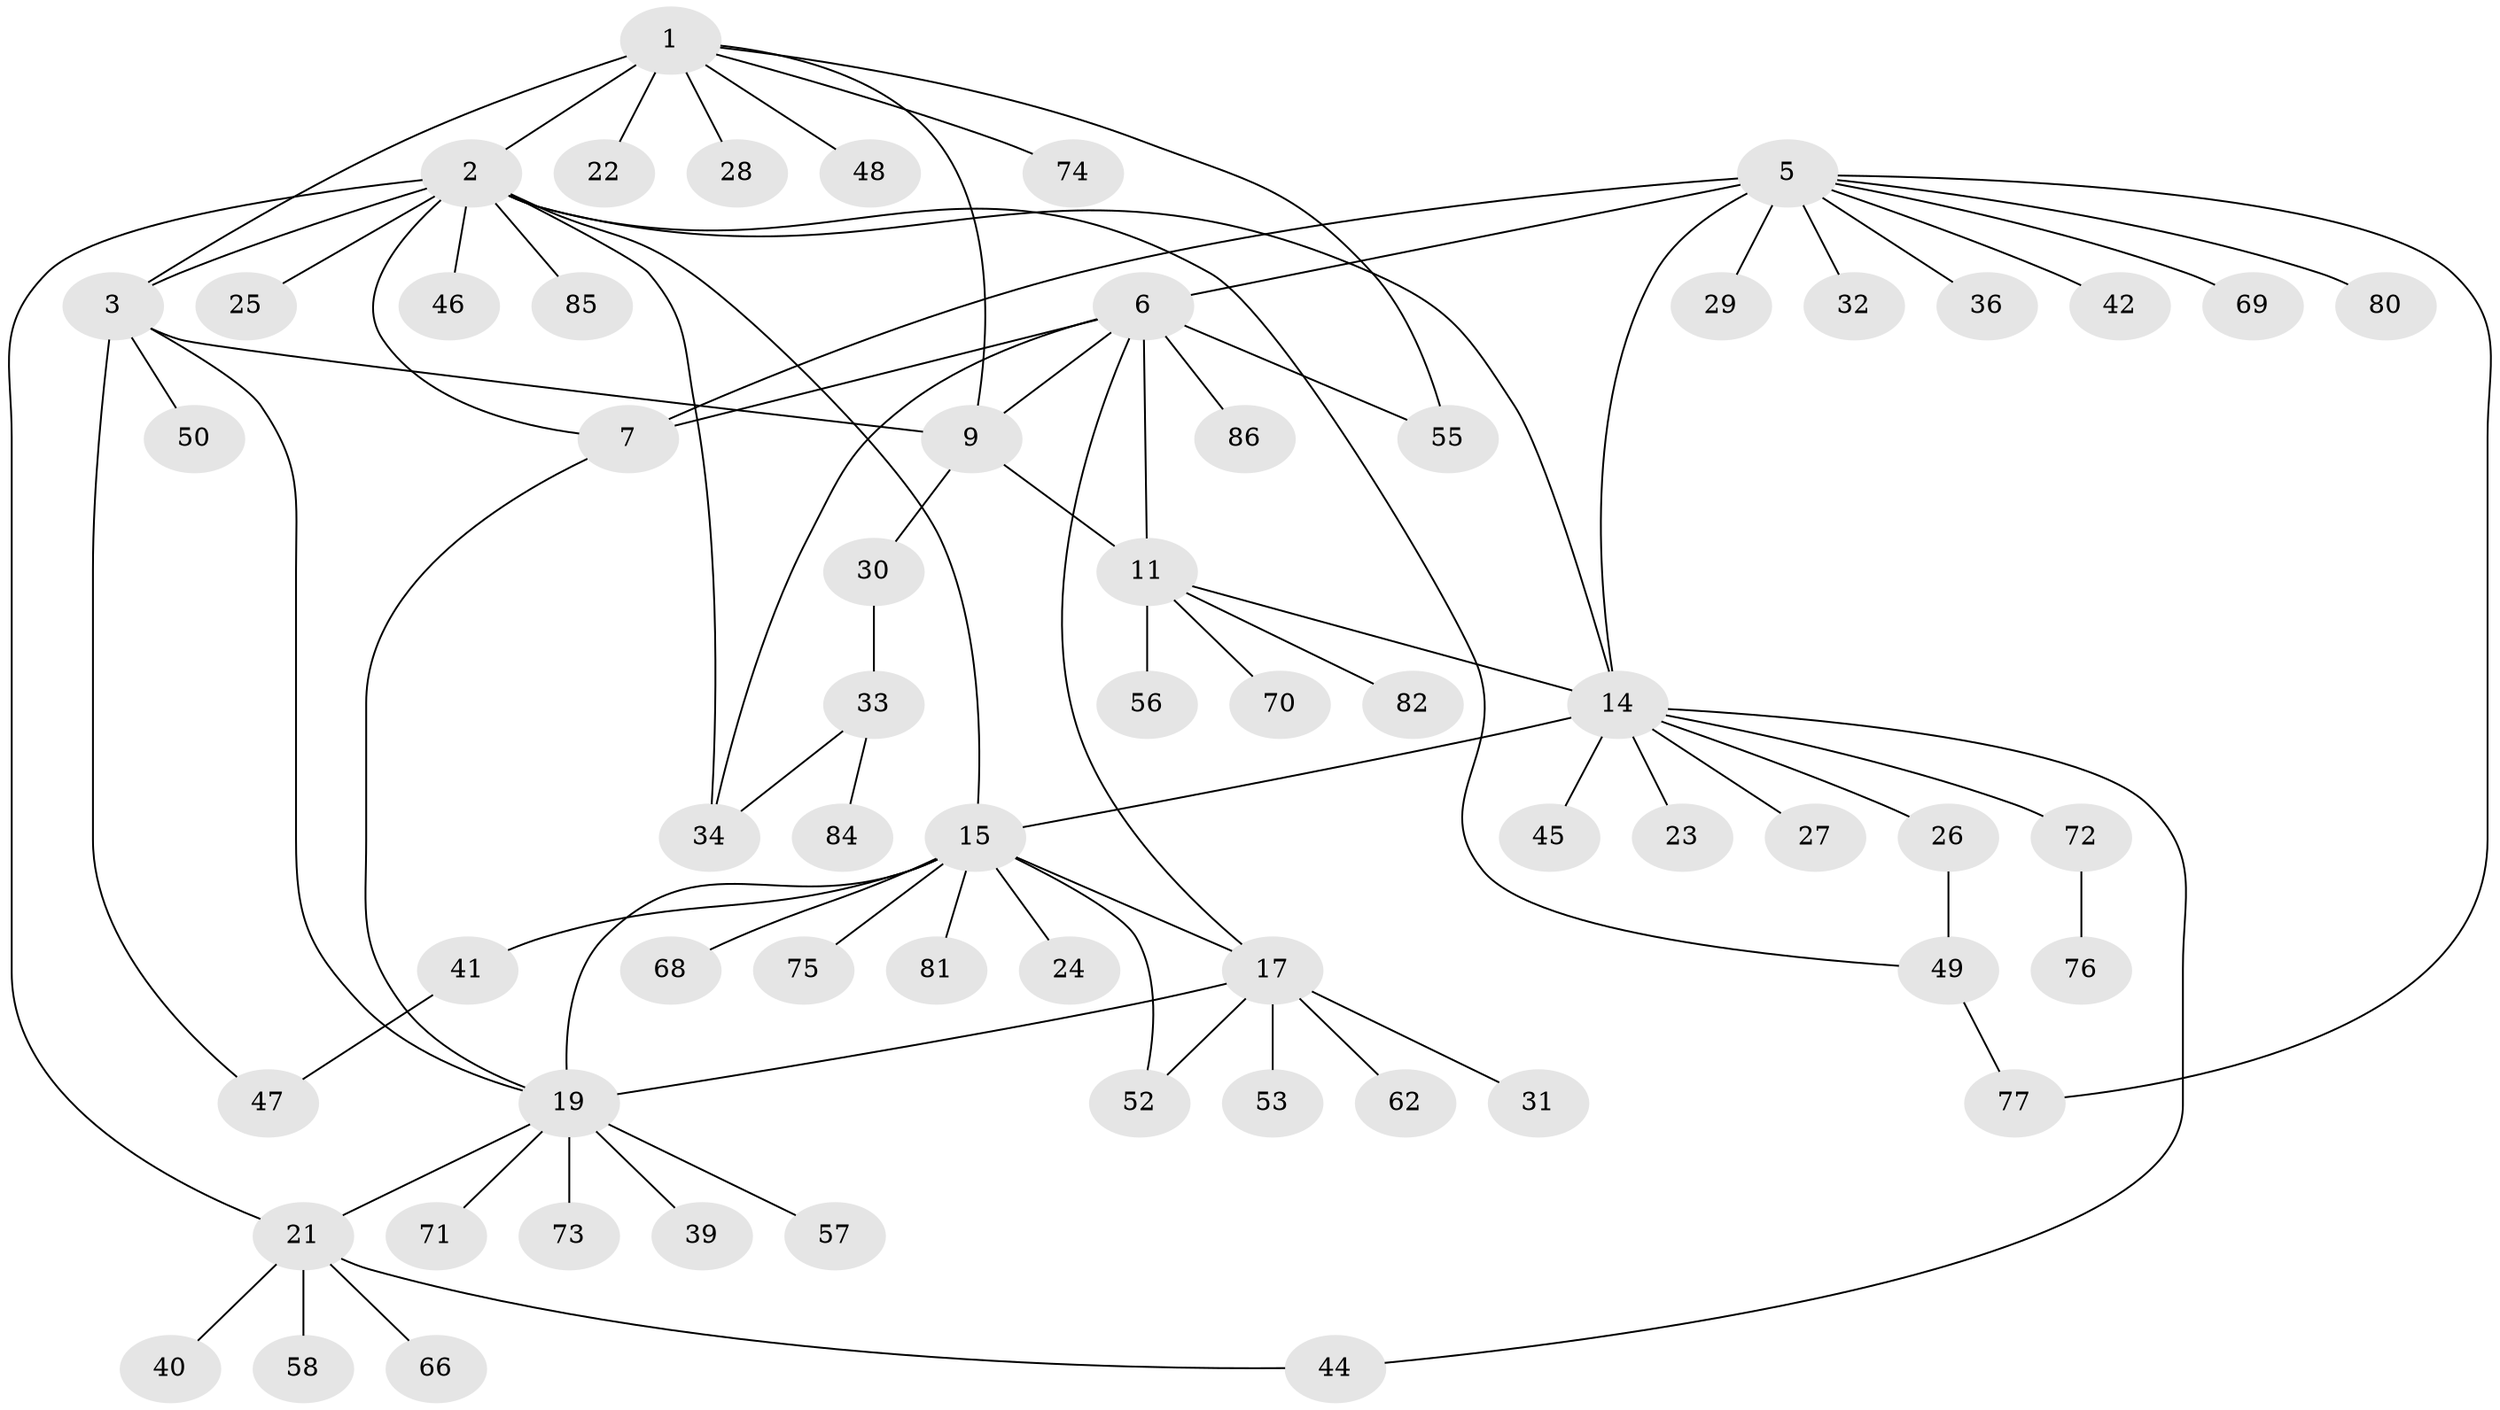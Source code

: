 // Generated by graph-tools (version 1.1) at 2025/52/02/27/25 19:52:18]
// undirected, 62 vertices, 82 edges
graph export_dot {
graph [start="1"]
  node [color=gray90,style=filled];
  1 [super="+4"];
  2 [super="+13"];
  3 [super="+61"];
  5 [super="+8"];
  6 [super="+10"];
  7 [super="+51"];
  9 [super="+78"];
  11 [super="+12"];
  14 [super="+16"];
  15 [super="+20"];
  17 [super="+18"];
  19 [super="+35"];
  21 [super="+38"];
  22 [super="+79"];
  23;
  24;
  25;
  26;
  27 [super="+63"];
  28 [super="+59"];
  29;
  30 [super="+43"];
  31;
  32;
  33 [super="+37"];
  34;
  36;
  39;
  40;
  41;
  42;
  44;
  45 [super="+65"];
  46;
  47 [super="+64"];
  48;
  49 [super="+60"];
  50;
  52 [super="+54"];
  53;
  55 [super="+67"];
  56;
  57;
  58;
  62;
  66;
  68;
  69;
  70 [super="+83"];
  71;
  72;
  73;
  74;
  75;
  76;
  77;
  80;
  81;
  82;
  84;
  85;
  86;
  1 -- 2 [weight=2];
  1 -- 3 [weight=2];
  1 -- 28;
  1 -- 48;
  1 -- 22;
  1 -- 55;
  1 -- 9;
  1 -- 74;
  2 -- 3;
  2 -- 7;
  2 -- 21;
  2 -- 25;
  2 -- 34;
  2 -- 85;
  2 -- 14 [weight=2];
  2 -- 46;
  2 -- 15;
  2 -- 49;
  3 -- 19;
  3 -- 50;
  3 -- 9;
  3 -- 47;
  5 -- 6 [weight=2];
  5 -- 7 [weight=2];
  5 -- 14;
  5 -- 42;
  5 -- 69;
  5 -- 77;
  5 -- 32;
  5 -- 80;
  5 -- 36;
  5 -- 29;
  6 -- 7;
  6 -- 34;
  6 -- 86;
  6 -- 17;
  6 -- 55;
  6 -- 9;
  6 -- 11 [weight=2];
  7 -- 19;
  9 -- 11 [weight=2];
  9 -- 30;
  11 -- 70;
  11 -- 82;
  11 -- 56;
  11 -- 14;
  14 -- 15 [weight=2];
  14 -- 27;
  14 -- 44;
  14 -- 45;
  14 -- 23;
  14 -- 72;
  14 -- 26;
  15 -- 41;
  15 -- 68;
  15 -- 81;
  15 -- 17 [weight=2];
  15 -- 19;
  15 -- 24;
  15 -- 75;
  15 -- 52;
  17 -- 19 [weight=2];
  17 -- 31;
  17 -- 52;
  17 -- 53;
  17 -- 62;
  19 -- 21;
  19 -- 39;
  19 -- 57;
  19 -- 71;
  19 -- 73;
  21 -- 44;
  21 -- 40;
  21 -- 58;
  21 -- 66;
  26 -- 49;
  30 -- 33;
  33 -- 84;
  33 -- 34;
  41 -- 47;
  49 -- 77;
  72 -- 76;
}
